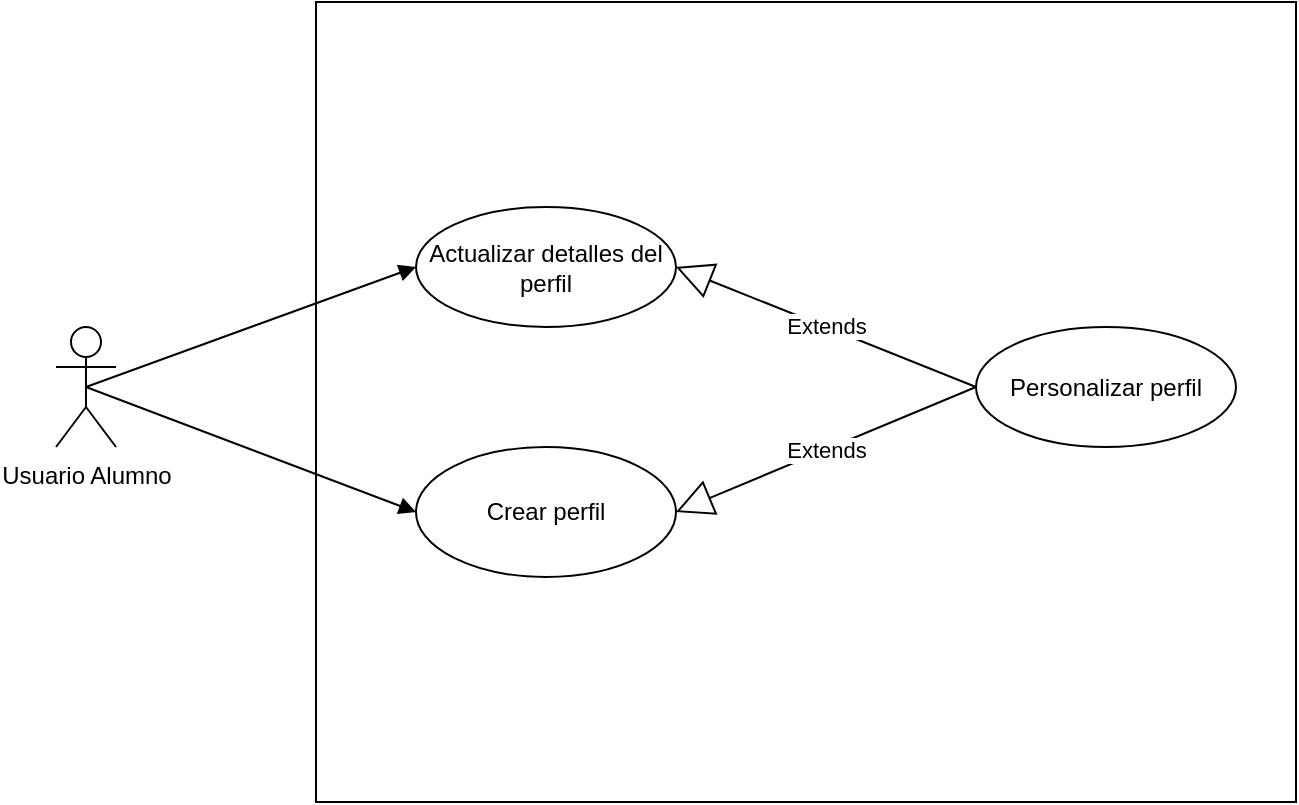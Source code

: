 <mxfile version="24.7.10">
  <diagram name="Página-1" id="B3ixSniqbuJTihNTmqyP">
    <mxGraphModel grid="1" page="1" gridSize="10" guides="1" tooltips="1" connect="1" arrows="1" fold="1" pageScale="1" pageWidth="827" pageHeight="1169" math="0" shadow="0">
      <root>
        <mxCell id="0" />
        <mxCell id="1" parent="0" />
        <mxCell id="YetGa8_mKAuDcTtQYd8Y-8" value="" style="rounded=0;whiteSpace=wrap;html=1;" vertex="1" parent="1">
          <mxGeometry x="200" y="80" width="490" height="400" as="geometry" />
        </mxCell>
        <mxCell id="13WUuwj861XtRdg_7pPC-1" value="Usuario Alumno" style="shape=umlActor;verticalLabelPosition=bottom;verticalAlign=top;html=1;" vertex="1" parent="1">
          <mxGeometry x="70" y="242.5" width="30" height="60" as="geometry" />
        </mxCell>
        <mxCell id="YetGa8_mKAuDcTtQYd8Y-1" value="Crear perfil" style="ellipse;whiteSpace=wrap;html=1;" vertex="1" parent="1">
          <mxGeometry x="250" y="302.5" width="130" height="65" as="geometry" />
        </mxCell>
        <mxCell id="YetGa8_mKAuDcTtQYd8Y-2" value="Personalizar perfil" style="ellipse;whiteSpace=wrap;html=1;" vertex="1" parent="1">
          <mxGeometry x="530" y="242.5" width="130" height="60" as="geometry" />
        </mxCell>
        <mxCell id="YetGa8_mKAuDcTtQYd8Y-3" value="Actualizar detalles del perfil" style="ellipse;whiteSpace=wrap;html=1;" vertex="1" parent="1">
          <mxGeometry x="250" y="182.5" width="130" height="60" as="geometry" />
        </mxCell>
        <mxCell id="YetGa8_mKAuDcTtQYd8Y-4" value="" style="endArrow=block;endFill=1;html=1;align=left;verticalAlign=top;rounded=0;exitX=0.5;exitY=0.5;exitDx=0;exitDy=0;exitPerimeter=0;entryX=0;entryY=0.5;entryDx=0;entryDy=0;" edge="1" parent="1" source="13WUuwj861XtRdg_7pPC-1" target="YetGa8_mKAuDcTtQYd8Y-1">
          <mxGeometry x="-1" relative="1" as="geometry">
            <mxPoint x="350" y="420" as="sourcePoint" />
            <mxPoint x="510" y="420" as="targetPoint" />
          </mxGeometry>
        </mxCell>
        <mxCell id="YetGa8_mKAuDcTtQYd8Y-9" value="" style="endArrow=block;endFill=1;html=1;align=left;verticalAlign=top;rounded=0;exitX=0.5;exitY=0.5;exitDx=0;exitDy=0;exitPerimeter=0;entryX=0;entryY=0.5;entryDx=0;entryDy=0;" edge="1" parent="1" source="13WUuwj861XtRdg_7pPC-1" target="YetGa8_mKAuDcTtQYd8Y-3">
          <mxGeometry x="-1" relative="1" as="geometry">
            <mxPoint x="95" y="283" as="sourcePoint" />
            <mxPoint x="260" y="345" as="targetPoint" />
          </mxGeometry>
        </mxCell>
        <mxCell id="YetGa8_mKAuDcTtQYd8Y-10" value="Extends" style="endArrow=block;endSize=16;endFill=0;html=1;rounded=0;exitX=0;exitY=0.5;exitDx=0;exitDy=0;entryX=1;entryY=0.5;entryDx=0;entryDy=0;" edge="1" parent="1" source="YetGa8_mKAuDcTtQYd8Y-2" target="YetGa8_mKAuDcTtQYd8Y-1">
          <mxGeometry width="160" relative="1" as="geometry">
            <mxPoint x="510" y="340" as="sourcePoint" />
            <mxPoint x="670" y="340" as="targetPoint" />
          </mxGeometry>
        </mxCell>
        <mxCell id="YetGa8_mKAuDcTtQYd8Y-12" value="Extends" style="endArrow=block;endSize=16;endFill=0;html=1;rounded=0;exitX=0;exitY=0.5;exitDx=0;exitDy=0;entryX=1;entryY=0.5;entryDx=0;entryDy=0;" edge="1" parent="1" source="YetGa8_mKAuDcTtQYd8Y-2" target="YetGa8_mKAuDcTtQYd8Y-3">
          <mxGeometry width="160" relative="1" as="geometry">
            <mxPoint x="480" y="283" as="sourcePoint" />
            <mxPoint x="390" y="345" as="targetPoint" />
          </mxGeometry>
        </mxCell>
      </root>
    </mxGraphModel>
  </diagram>
</mxfile>
